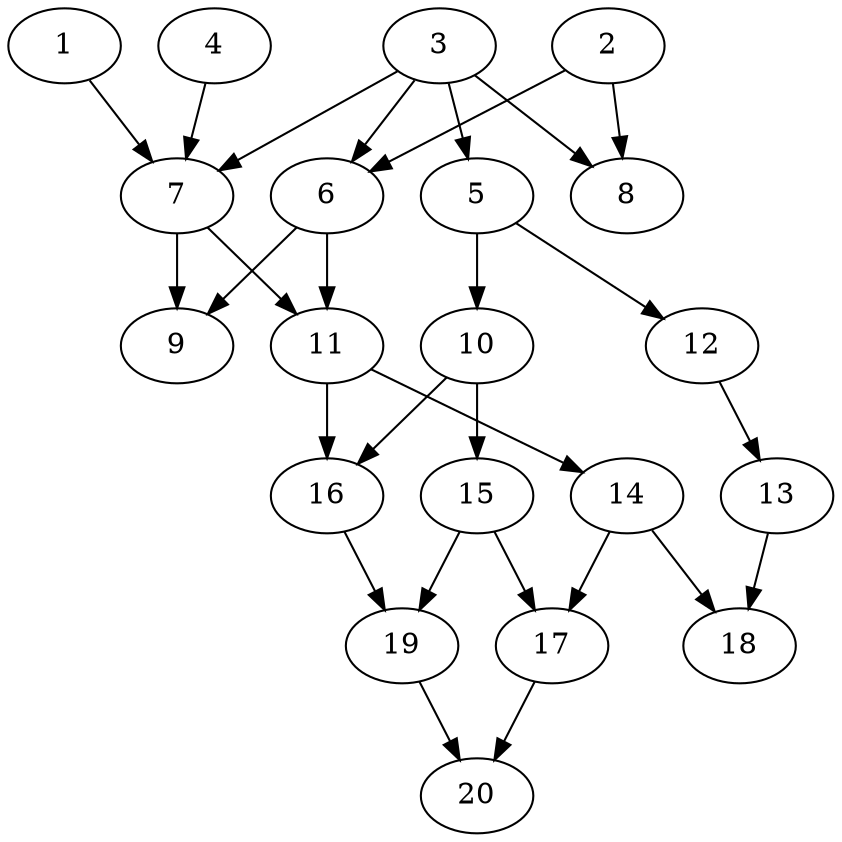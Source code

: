 // DAG automatically generated by daggen at Tue Jul 23 14:22:50 2019
// ./daggen --dot -n 20 --ccr 0.5 --fat 0.5 --regular 0.5 --density 0.6 --mindata 5242880 --maxdata 52428800 
digraph G {
  1 [size="83769344", alpha="0.13", expect_size="41884672"] 
  1 -> 7 [size ="41884672"]
  2 [size="48140288", alpha="0.19", expect_size="24070144"] 
  2 -> 6 [size ="24070144"]
  2 -> 8 [size ="24070144"]
  3 [size="72912896", alpha="0.11", expect_size="36456448"] 
  3 -> 5 [size ="36456448"]
  3 -> 6 [size ="36456448"]
  3 -> 7 [size ="36456448"]
  3 -> 8 [size ="36456448"]
  4 [size="83591168", alpha="0.18", expect_size="41795584"] 
  4 -> 7 [size ="41795584"]
  5 [size="24111104", alpha="0.16", expect_size="12055552"] 
  5 -> 10 [size ="12055552"]
  5 -> 12 [size ="12055552"]
  6 [size="79947776", alpha="0.02", expect_size="39973888"] 
  6 -> 9 [size ="39973888"]
  6 -> 11 [size ="39973888"]
  7 [size="16689152", alpha="0.01", expect_size="8344576"] 
  7 -> 9 [size ="8344576"]
  7 -> 11 [size ="8344576"]
  8 [size="43950080", alpha="0.06", expect_size="21975040"] 
  9 [size="68886528", alpha="0.18", expect_size="34443264"] 
  10 [size="25348096", alpha="0.04", expect_size="12674048"] 
  10 -> 15 [size ="12674048"]
  10 -> 16 [size ="12674048"]
  11 [size="59080704", alpha="0.17", expect_size="29540352"] 
  11 -> 14 [size ="29540352"]
  11 -> 16 [size ="29540352"]
  12 [size="25800704", alpha="0.02", expect_size="12900352"] 
  12 -> 13 [size ="12900352"]
  13 [size="19816448", alpha="0.12", expect_size="9908224"] 
  13 -> 18 [size ="9908224"]
  14 [size="73678848", alpha="0.12", expect_size="36839424"] 
  14 -> 17 [size ="36839424"]
  14 -> 18 [size ="36839424"]
  15 [size="66582528", alpha="0.10", expect_size="33291264"] 
  15 -> 17 [size ="33291264"]
  15 -> 19 [size ="33291264"]
  16 [size="45674496", alpha="0.20", expect_size="22837248"] 
  16 -> 19 [size ="22837248"]
  17 [size="53032960", alpha="0.05", expect_size="26516480"] 
  17 -> 20 [size ="26516480"]
  18 [size="55863296", alpha="0.16", expect_size="27931648"] 
  19 [size="82067456", alpha="0.01", expect_size="41033728"] 
  19 -> 20 [size ="41033728"]
  20 [size="71217152", alpha="0.19", expect_size="35608576"] 
}
